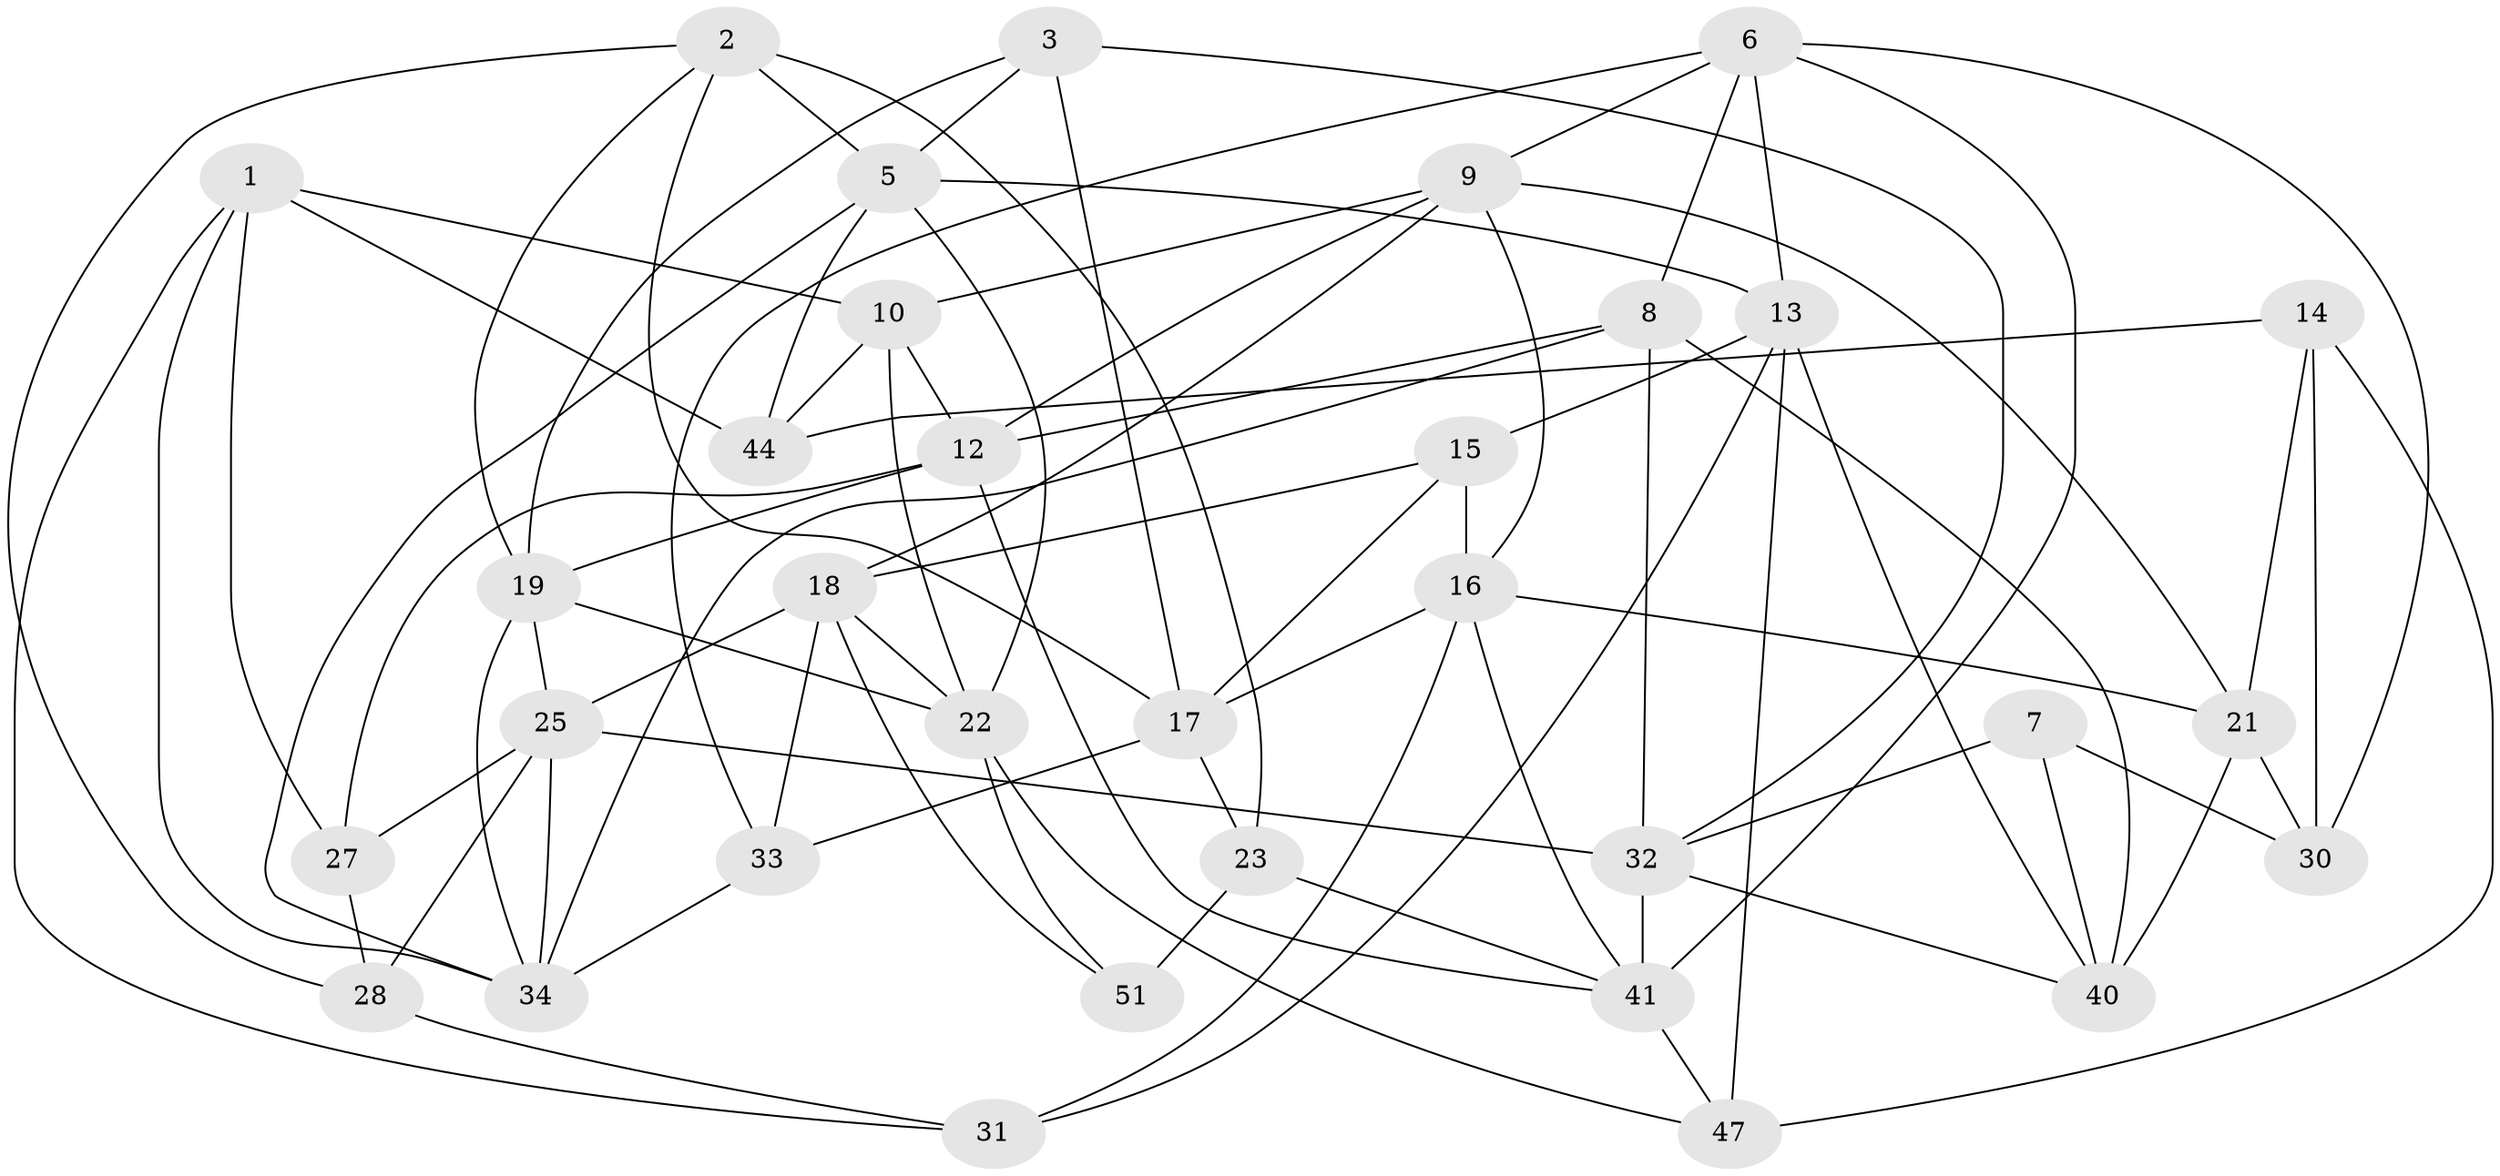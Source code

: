 // Generated by graph-tools (version 1.1) at 2025/24/03/03/25 07:24:31]
// undirected, 33 vertices, 82 edges
graph export_dot {
graph [start="1"]
  node [color=gray90,style=filled];
  1 [super="+52"];
  2 [super="+4"];
  3;
  5 [super="+29"];
  6 [super="+36"];
  7;
  8 [super="+54"];
  9 [super="+11"];
  10 [super="+46"];
  12 [super="+20"];
  13 [super="+26"];
  14;
  15;
  16 [super="+35"];
  17 [super="+53"];
  18 [super="+24"];
  19 [super="+38"];
  21 [super="+37"];
  22 [super="+49"];
  23 [super="+55"];
  25 [super="+42"];
  27;
  28;
  30 [super="+39"];
  31;
  32 [super="+50"];
  33;
  34 [super="+45"];
  40 [super="+43"];
  41 [super="+48"];
  44;
  47;
  51;
  1 -- 44;
  1 -- 10 [weight=2];
  1 -- 34;
  1 -- 27;
  1 -- 31;
  2 -- 5;
  2 -- 23 [weight=2];
  2 -- 17;
  2 -- 19;
  2 -- 28;
  3 -- 5;
  3 -- 32;
  3 -- 17;
  3 -- 19;
  5 -- 22;
  5 -- 34;
  5 -- 13;
  5 -- 44;
  6 -- 9;
  6 -- 33;
  6 -- 41;
  6 -- 8;
  6 -- 13;
  6 -- 30;
  7 -- 30 [weight=2];
  7 -- 40;
  7 -- 32;
  8 -- 32;
  8 -- 12;
  8 -- 34;
  8 -- 40 [weight=2];
  9 -- 12;
  9 -- 10;
  9 -- 18;
  9 -- 21;
  9 -- 16;
  10 -- 44;
  10 -- 12;
  10 -- 22;
  12 -- 41;
  12 -- 27;
  12 -- 19;
  13 -- 47;
  13 -- 15;
  13 -- 31;
  13 -- 40;
  14 -- 44;
  14 -- 47;
  14 -- 21;
  14 -- 30;
  15 -- 17;
  15 -- 18;
  15 -- 16;
  16 -- 17;
  16 -- 21;
  16 -- 41;
  16 -- 31;
  17 -- 33;
  17 -- 23;
  18 -- 51;
  18 -- 33;
  18 -- 22;
  18 -- 25;
  19 -- 34;
  19 -- 25;
  19 -- 22;
  21 -- 30 [weight=2];
  21 -- 40;
  22 -- 47;
  22 -- 51;
  23 -- 51 [weight=2];
  23 -- 41;
  25 -- 28;
  25 -- 27;
  25 -- 32;
  25 -- 34;
  27 -- 28;
  28 -- 31;
  32 -- 40;
  32 -- 41;
  33 -- 34;
  41 -- 47;
}
